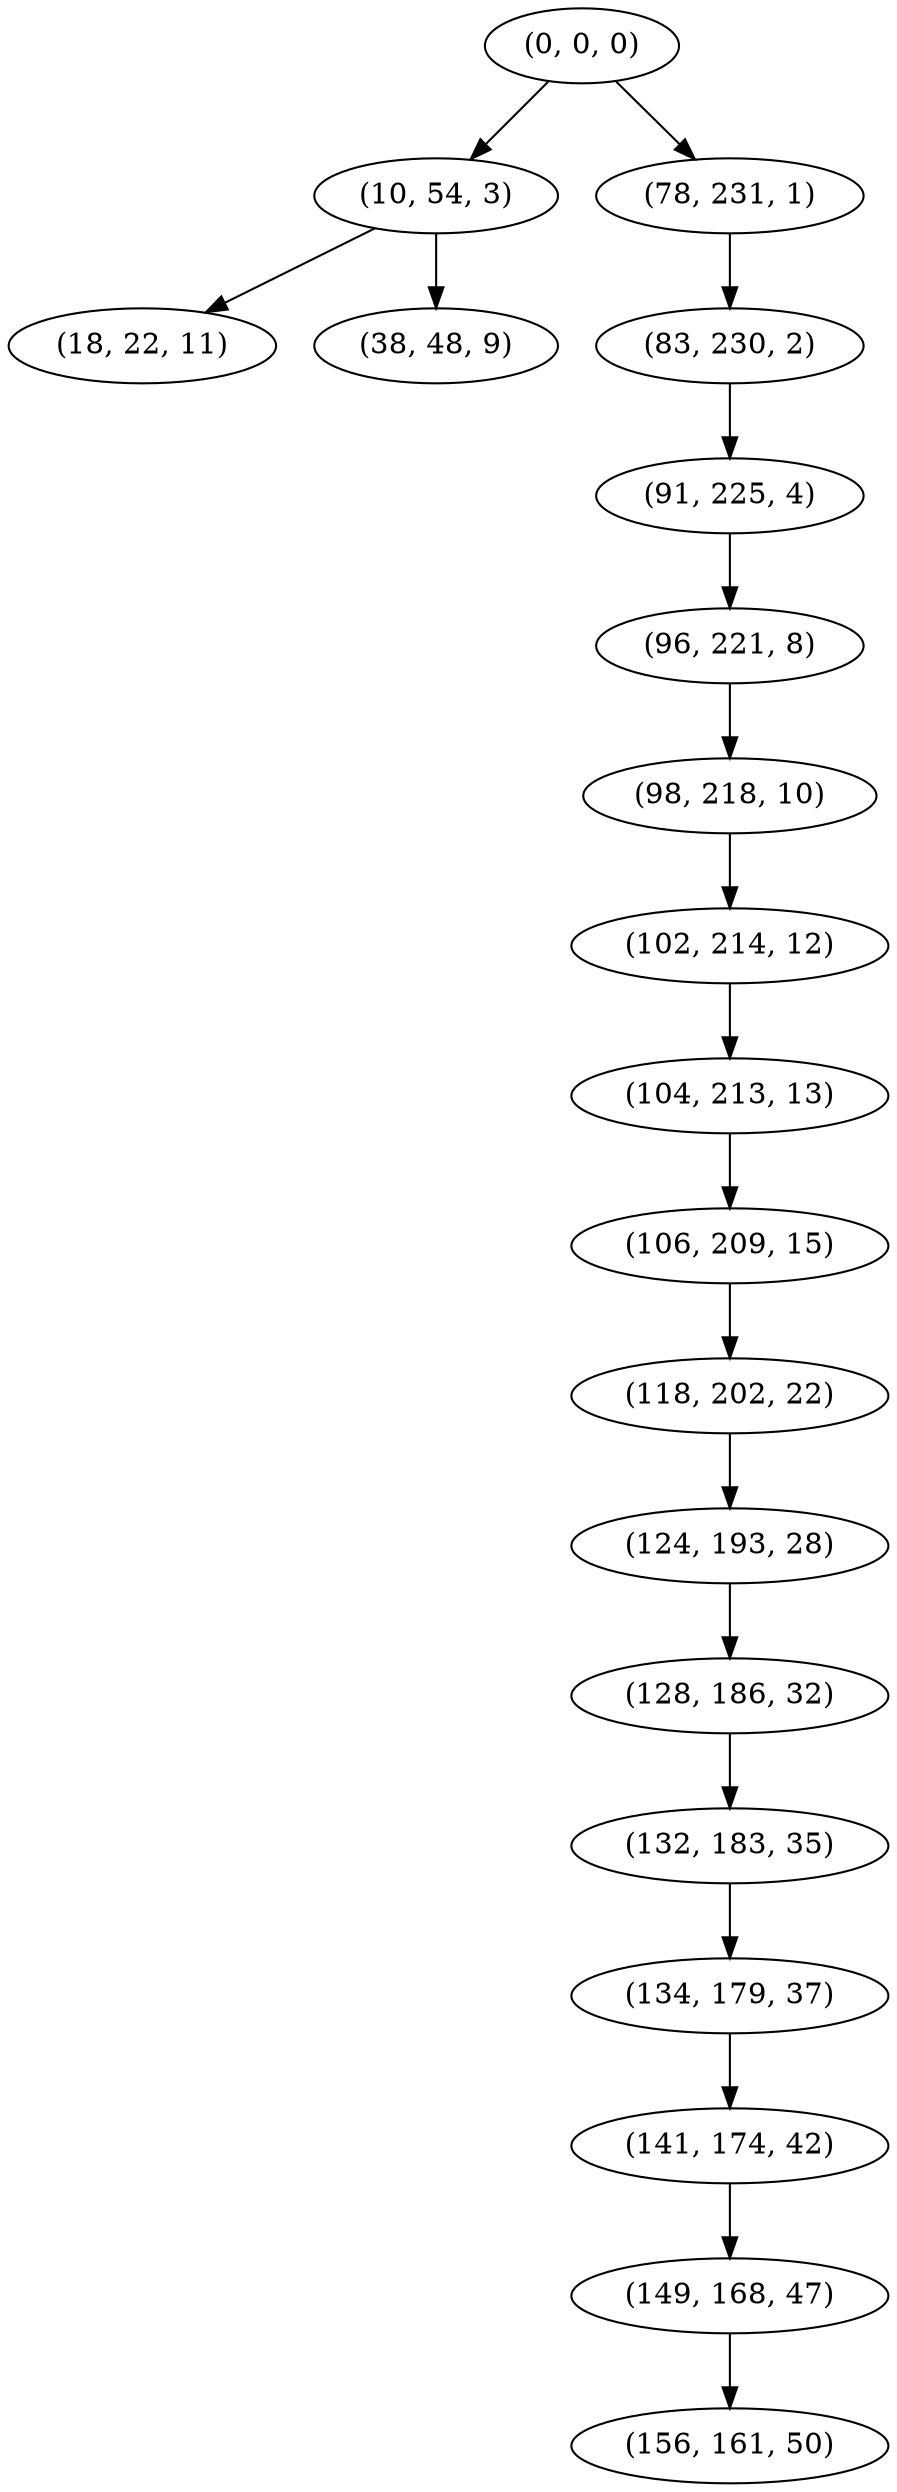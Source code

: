 digraph tree {
    "(0, 0, 0)";
    "(10, 54, 3)";
    "(18, 22, 11)";
    "(38, 48, 9)";
    "(78, 231, 1)";
    "(83, 230, 2)";
    "(91, 225, 4)";
    "(96, 221, 8)";
    "(98, 218, 10)";
    "(102, 214, 12)";
    "(104, 213, 13)";
    "(106, 209, 15)";
    "(118, 202, 22)";
    "(124, 193, 28)";
    "(128, 186, 32)";
    "(132, 183, 35)";
    "(134, 179, 37)";
    "(141, 174, 42)";
    "(149, 168, 47)";
    "(156, 161, 50)";
    "(0, 0, 0)" -> "(10, 54, 3)";
    "(0, 0, 0)" -> "(78, 231, 1)";
    "(10, 54, 3)" -> "(18, 22, 11)";
    "(10, 54, 3)" -> "(38, 48, 9)";
    "(78, 231, 1)" -> "(83, 230, 2)";
    "(83, 230, 2)" -> "(91, 225, 4)";
    "(91, 225, 4)" -> "(96, 221, 8)";
    "(96, 221, 8)" -> "(98, 218, 10)";
    "(98, 218, 10)" -> "(102, 214, 12)";
    "(102, 214, 12)" -> "(104, 213, 13)";
    "(104, 213, 13)" -> "(106, 209, 15)";
    "(106, 209, 15)" -> "(118, 202, 22)";
    "(118, 202, 22)" -> "(124, 193, 28)";
    "(124, 193, 28)" -> "(128, 186, 32)";
    "(128, 186, 32)" -> "(132, 183, 35)";
    "(132, 183, 35)" -> "(134, 179, 37)";
    "(134, 179, 37)" -> "(141, 174, 42)";
    "(141, 174, 42)" -> "(149, 168, 47)";
    "(149, 168, 47)" -> "(156, 161, 50)";
}
